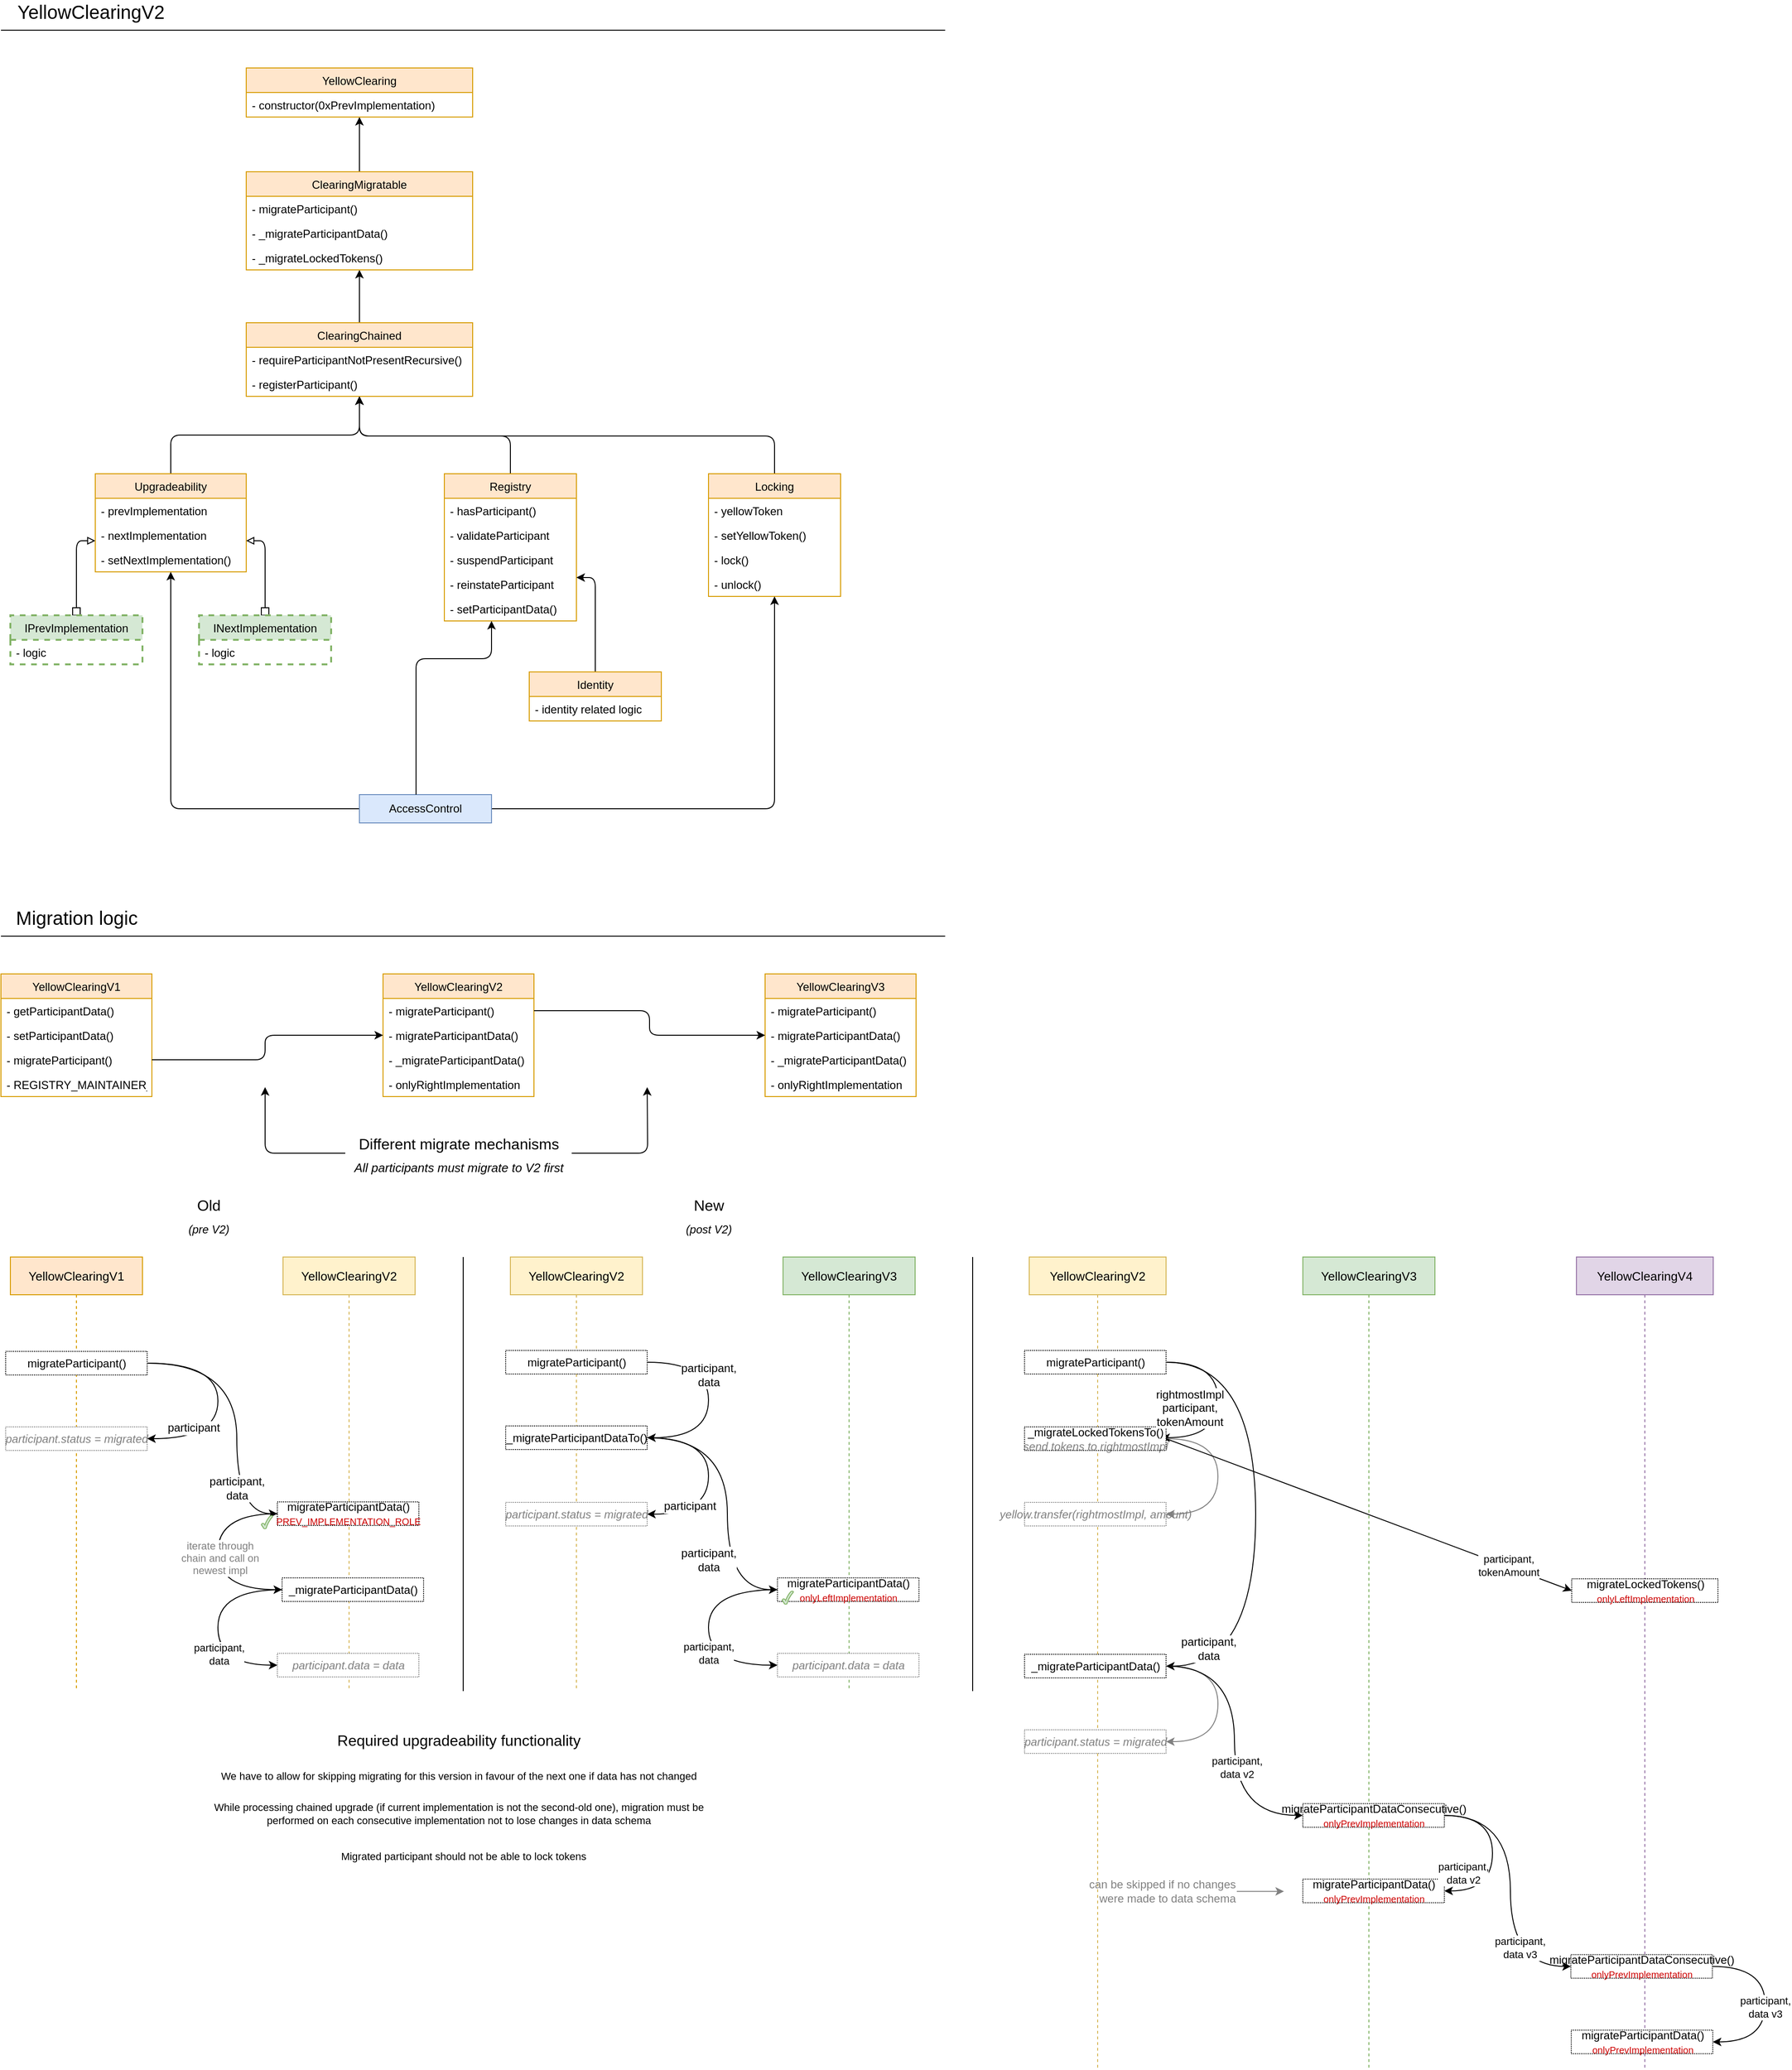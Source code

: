 <mxfile>
    <diagram id="poaGRXEQik0mPC6KGio3" name="Page-1">
        <mxGraphModel dx="1383" dy="843" grid="1" gridSize="10" guides="1" tooltips="1" connect="1" arrows="1" fold="1" page="1" pageScale="1" pageWidth="827" pageHeight="1169" math="0" shadow="0">
            <root>
                <mxCell id="0"/>
                <mxCell id="1" parent="0"/>
                <mxCell id="48" style="edgeStyle=orthogonalEdgeStyle;html=1;startArrow=none;startFill=0;endArrow=classic;endFill=1;" parent="1" source="9" target="22" edge="1">
                    <mxGeometry relative="1" as="geometry"/>
                </mxCell>
                <mxCell id="9" value="Upgradeability" style="swimlane;fontStyle=0;childLayout=stackLayout;horizontal=1;startSize=26;fillColor=#ffe6cc;horizontalStack=0;resizeParent=1;resizeParentMax=0;resizeLast=0;collapsible=1;marginBottom=0;strokeColor=#d79b00;swimlaneFillColor=default;" parent="1" vertex="1">
                    <mxGeometry x="100" y="510" width="160" height="104" as="geometry"/>
                </mxCell>
                <mxCell id="51" value="- prevImplementation" style="text;strokeColor=none;fillColor=none;align=left;verticalAlign=top;spacingLeft=4;spacingRight=4;overflow=hidden;rotatable=0;points=[[0,0.5],[1,0.5]];portConstraint=eastwest;" parent="9" vertex="1">
                    <mxGeometry y="26" width="160" height="26" as="geometry"/>
                </mxCell>
                <mxCell id="52" value="- nextImplementation" style="text;strokeColor=none;fillColor=none;align=left;verticalAlign=top;spacingLeft=4;spacingRight=4;overflow=hidden;rotatable=0;points=[[0,0.5],[1,0.5]];portConstraint=eastwest;" parent="9" vertex="1">
                    <mxGeometry y="52" width="160" height="26" as="geometry"/>
                </mxCell>
                <mxCell id="53" value="- setNextImplementation()" style="text;strokeColor=none;fillColor=none;align=left;verticalAlign=top;spacingLeft=4;spacingRight=4;overflow=hidden;rotatable=0;points=[[0,0.5],[1,0.5]];portConstraint=eastwest;" parent="9" vertex="1">
                    <mxGeometry y="78" width="160" height="26" as="geometry"/>
                </mxCell>
                <mxCell id="38" style="edgeStyle=orthogonalEdgeStyle;html=1;startArrow=box;startFill=0;endArrow=block;endFill=0;" parent="1" source="12" target="9" edge="1">
                    <mxGeometry relative="1" as="geometry">
                        <Array as="points">
                            <mxPoint x="80" y="581"/>
                            <mxPoint x="150" y="581"/>
                        </Array>
                    </mxGeometry>
                </mxCell>
                <mxCell id="12" value="IPrevImplementation" style="swimlane;fontStyle=0;childLayout=stackLayout;horizontal=1;startSize=26;fillColor=#d5e8d4;horizontalStack=0;resizeParent=1;resizeParentMax=0;resizeLast=0;collapsible=1;marginBottom=0;strokeColor=#82b366;swimlaneFillColor=default;strokeWidth=2;dashed=1;" parent="1" vertex="1">
                    <mxGeometry x="10" y="660" width="140" height="52" as="geometry"/>
                </mxCell>
                <mxCell id="13" value="- logic" style="text;strokeColor=none;fillColor=none;align=left;verticalAlign=top;spacingLeft=4;spacingRight=4;overflow=hidden;rotatable=0;points=[[0,0.5],[1,0.5]];portConstraint=eastwest;" parent="12" vertex="1">
                    <mxGeometry y="26" width="140" height="26" as="geometry"/>
                </mxCell>
                <mxCell id="50" style="edgeStyle=orthogonalEdgeStyle;html=1;startArrow=none;startFill=0;endArrow=classic;endFill=1;" parent="1" source="16" target="22" edge="1">
                    <mxGeometry relative="1" as="geometry">
                        <Array as="points">
                            <mxPoint x="820" y="470"/>
                            <mxPoint x="380" y="470"/>
                        </Array>
                    </mxGeometry>
                </mxCell>
                <mxCell id="16" value="Locking" style="swimlane;fontStyle=0;childLayout=stackLayout;horizontal=1;startSize=26;fillColor=#ffe6cc;horizontalStack=0;resizeParent=1;resizeParentMax=0;resizeLast=0;collapsible=1;marginBottom=0;strokeColor=#d79b00;swimlaneFillColor=default;" parent="1" vertex="1">
                    <mxGeometry x="750" y="510" width="140" height="130" as="geometry"/>
                </mxCell>
                <mxCell id="64" value="- yellowToken" style="text;strokeColor=none;fillColor=none;align=left;verticalAlign=top;spacingLeft=4;spacingRight=4;overflow=hidden;rotatable=0;points=[[0,0.5],[1,0.5]];portConstraint=eastwest;" parent="16" vertex="1">
                    <mxGeometry y="26" width="140" height="26" as="geometry"/>
                </mxCell>
                <mxCell id="65" value="- setYellowToken()" style="text;strokeColor=none;fillColor=none;align=left;verticalAlign=top;spacingLeft=4;spacingRight=4;overflow=hidden;rotatable=0;points=[[0,0.5],[1,0.5]];portConstraint=eastwest;" parent="16" vertex="1">
                    <mxGeometry y="52" width="140" height="26" as="geometry"/>
                </mxCell>
                <mxCell id="66" value="- lock()" style="text;strokeColor=none;fillColor=none;align=left;verticalAlign=top;spacingLeft=4;spacingRight=4;overflow=hidden;rotatable=0;points=[[0,0.5],[1,0.5]];portConstraint=eastwest;" parent="16" vertex="1">
                    <mxGeometry y="78" width="140" height="26" as="geometry"/>
                </mxCell>
                <mxCell id="67" value="- unlock()" style="text;strokeColor=none;fillColor=none;align=left;verticalAlign=top;spacingLeft=4;spacingRight=4;overflow=hidden;rotatable=0;points=[[0,0.5],[1,0.5]];portConstraint=eastwest;" parent="16" vertex="1">
                    <mxGeometry y="104" width="140" height="26" as="geometry"/>
                </mxCell>
                <mxCell id="77" style="edgeStyle=orthogonalEdgeStyle;html=1;startArrow=none;startFill=0;endArrow=classic;endFill=1;" parent="1" source="22" target="70" edge="1">
                    <mxGeometry relative="1" as="geometry"/>
                </mxCell>
                <mxCell id="22" value="ClearingChained" style="swimlane;fontStyle=0;childLayout=stackLayout;horizontal=1;startSize=26;fillColor=#ffe6cc;horizontalStack=0;resizeParent=1;resizeParentMax=0;resizeLast=0;collapsible=1;marginBottom=0;strokeColor=#d79b00;swimlaneFillColor=default;" parent="1" vertex="1">
                    <mxGeometry x="260" y="350" width="240" height="78" as="geometry"/>
                </mxCell>
                <mxCell id="68" value="- requireParticipantNotPresentRecursive()" style="text;strokeColor=none;fillColor=none;align=left;verticalAlign=top;spacingLeft=4;spacingRight=4;overflow=hidden;rotatable=0;points=[[0,0.5],[1,0.5]];portConstraint=eastwest;" parent="22" vertex="1">
                    <mxGeometry y="26" width="240" height="26" as="geometry"/>
                </mxCell>
                <mxCell id="69" value="- registerParticipant()" style="text;strokeColor=none;fillColor=none;align=left;verticalAlign=top;spacingLeft=4;spacingRight=4;overflow=hidden;rotatable=0;points=[[0,0.5],[1,0.5]];portConstraint=eastwest;" parent="22" vertex="1">
                    <mxGeometry y="52" width="240" height="26" as="geometry"/>
                </mxCell>
                <mxCell id="49" style="edgeStyle=orthogonalEdgeStyle;html=1;startArrow=none;startFill=0;endArrow=classic;endFill=1;" parent="1" source="23" target="22" edge="1">
                    <mxGeometry relative="1" as="geometry">
                        <Array as="points">
                            <mxPoint x="540" y="470"/>
                            <mxPoint x="380" y="470"/>
                        </Array>
                    </mxGeometry>
                </mxCell>
                <mxCell id="23" value="Registry" style="swimlane;fontStyle=0;childLayout=stackLayout;horizontal=1;startSize=26;fillColor=#ffe6cc;horizontalStack=0;resizeParent=1;resizeParentMax=0;resizeLast=0;collapsible=1;marginBottom=0;strokeColor=#d79b00;swimlaneFillColor=default;" parent="1" vertex="1">
                    <mxGeometry x="470" y="510" width="140" height="156" as="geometry"/>
                </mxCell>
                <mxCell id="62" value="- hasParticipant()" style="text;strokeColor=none;fillColor=none;align=left;verticalAlign=top;spacingLeft=4;spacingRight=4;overflow=hidden;rotatable=0;points=[[0,0.5],[1,0.5]];portConstraint=eastwest;" parent="23" vertex="1">
                    <mxGeometry y="26" width="140" height="26" as="geometry"/>
                </mxCell>
                <mxCell id="59" value="- validateParticipant" style="text;strokeColor=none;fillColor=none;align=left;verticalAlign=top;spacingLeft=4;spacingRight=4;overflow=hidden;rotatable=0;points=[[0,0.5],[1,0.5]];portConstraint=eastwest;" parent="23" vertex="1">
                    <mxGeometry y="52" width="140" height="26" as="geometry"/>
                </mxCell>
                <mxCell id="60" value="- suspendParticipant" style="text;strokeColor=none;fillColor=none;align=left;verticalAlign=top;spacingLeft=4;spacingRight=4;overflow=hidden;rotatable=0;points=[[0,0.5],[1,0.5]];portConstraint=eastwest;" parent="23" vertex="1">
                    <mxGeometry y="78" width="140" height="26" as="geometry"/>
                </mxCell>
                <mxCell id="61" value="- reinstateParticipant" style="text;strokeColor=none;fillColor=none;align=left;verticalAlign=top;spacingLeft=4;spacingRight=4;overflow=hidden;rotatable=0;points=[[0,0.5],[1,0.5]];portConstraint=eastwest;" parent="23" vertex="1">
                    <mxGeometry y="104" width="140" height="26" as="geometry"/>
                </mxCell>
                <mxCell id="63" value="- setParticipantData()" style="text;strokeColor=none;fillColor=none;align=left;verticalAlign=top;spacingLeft=4;spacingRight=4;overflow=hidden;rotatable=0;points=[[0,0.5],[1,0.5]];portConstraint=eastwest;" parent="23" vertex="1">
                    <mxGeometry y="130" width="140" height="26" as="geometry"/>
                </mxCell>
                <mxCell id="47" style="edgeStyle=orthogonalEdgeStyle;html=1;startArrow=none;startFill=0;endArrow=classic;endFill=1;" parent="1" source="33" target="23" edge="1">
                    <mxGeometry relative="1" as="geometry">
                        <mxPoint x="610" y="830" as="sourcePoint"/>
                        <Array as="points">
                            <mxPoint x="630" y="620"/>
                            <mxPoint x="560" y="620"/>
                        </Array>
                    </mxGeometry>
                </mxCell>
                <mxCell id="33" value="Identity" style="swimlane;fontStyle=0;childLayout=stackLayout;horizontal=1;startSize=26;fillColor=#ffe6cc;horizontalStack=0;resizeParent=1;resizeParentMax=0;resizeLast=0;collapsible=1;marginBottom=0;strokeColor=#d79b00;swimlaneFillColor=default;" parent="1" vertex="1">
                    <mxGeometry x="560" y="720" width="140" height="52" as="geometry"/>
                </mxCell>
                <mxCell id="35" value="- identity related logic" style="text;strokeColor=none;fillColor=none;align=left;verticalAlign=top;spacingLeft=4;spacingRight=4;overflow=hidden;rotatable=0;points=[[0,0.5],[1,0.5]];portConstraint=eastwest;" parent="33" vertex="1">
                    <mxGeometry y="26" width="140" height="26" as="geometry"/>
                </mxCell>
                <mxCell id="39" style="edgeStyle=orthogonalEdgeStyle;html=1;startArrow=box;startFill=0;endArrow=block;endFill=0;" parent="1" source="36" target="9" edge="1">
                    <mxGeometry relative="1" as="geometry">
                        <Array as="points">
                            <mxPoint x="280" y="581"/>
                            <mxPoint x="210" y="581"/>
                        </Array>
                    </mxGeometry>
                </mxCell>
                <mxCell id="36" value="INextImplementation" style="swimlane;fontStyle=0;childLayout=stackLayout;horizontal=1;startSize=26;fillColor=#d5e8d4;horizontalStack=0;resizeParent=1;resizeParentMax=0;resizeLast=0;collapsible=1;marginBottom=0;strokeColor=#82b366;swimlaneFillColor=default;dashed=1;strokeWidth=2;" parent="1" vertex="1">
                    <mxGeometry x="210" y="660" width="140" height="52" as="geometry"/>
                </mxCell>
                <mxCell id="37" value="- logic" style="text;strokeColor=none;fillColor=none;align=left;verticalAlign=top;spacingLeft=4;spacingRight=4;overflow=hidden;rotatable=0;points=[[0,0.5],[1,0.5]];portConstraint=eastwest;" parent="36" vertex="1">
                    <mxGeometry y="26" width="140" height="26" as="geometry"/>
                </mxCell>
                <mxCell id="42" style="edgeStyle=orthogonalEdgeStyle;html=1;startArrow=none;startFill=0;endArrow=classic;endFill=1;" parent="1" source="43" target="9" edge="1">
                    <mxGeometry relative="1" as="geometry">
                        <mxPoint x="180" y="700" as="sourcePoint"/>
                    </mxGeometry>
                </mxCell>
                <mxCell id="58" style="edgeStyle=orthogonalEdgeStyle;html=1;startArrow=none;startFill=0;endArrow=classic;endFill=1;" parent="1" source="43" target="16" edge="1">
                    <mxGeometry relative="1" as="geometry"/>
                </mxCell>
                <mxCell id="43" value="AccessControl" style="rounded=0;whiteSpace=wrap;html=1;strokeWidth=1;fillColor=#dae8fc;strokeColor=#6c8ebf;" parent="1" vertex="1">
                    <mxGeometry x="380" y="850" width="140" height="30" as="geometry"/>
                </mxCell>
                <mxCell id="55" style="edgeStyle=orthogonalEdgeStyle;html=1;startArrow=none;startFill=0;endArrow=classic;endFill=1;" parent="1" source="43" target="23" edge="1">
                    <mxGeometry relative="1" as="geometry">
                        <mxPoint x="630" y="616" as="sourcePoint"/>
                        <Array as="points">
                            <mxPoint x="440" y="706"/>
                            <mxPoint x="520" y="706"/>
                        </Array>
                    </mxGeometry>
                </mxCell>
                <mxCell id="82" style="edgeStyle=orthogonalEdgeStyle;html=1;startArrow=none;startFill=0;endArrow=classic;endFill=1;" parent="1" source="70" target="78" edge="1">
                    <mxGeometry relative="1" as="geometry"/>
                </mxCell>
                <mxCell id="70" value="ClearingMigratable" style="swimlane;fontStyle=0;childLayout=stackLayout;horizontal=1;startSize=26;fillColor=#ffe6cc;horizontalStack=0;resizeParent=1;resizeParentMax=0;resizeLast=0;collapsible=1;marginBottom=0;strokeColor=#d79b00;swimlaneFillColor=default;" parent="1" vertex="1">
                    <mxGeometry x="260" y="190" width="240" height="104" as="geometry"/>
                </mxCell>
                <mxCell id="71" value="- migrateParticipant()" style="text;strokeColor=none;fillColor=none;align=left;verticalAlign=top;spacingLeft=4;spacingRight=4;overflow=hidden;rotatable=0;points=[[0,0.5],[1,0.5]];portConstraint=eastwest;" parent="70" vertex="1">
                    <mxGeometry y="26" width="240" height="26" as="geometry"/>
                </mxCell>
                <mxCell id="72" value="- _migrateParticipantData()" style="text;strokeColor=none;fillColor=none;align=left;verticalAlign=top;spacingLeft=4;spacingRight=4;overflow=hidden;rotatable=0;points=[[0,0.5],[1,0.5]];portConstraint=eastwest;" parent="70" vertex="1">
                    <mxGeometry y="52" width="240" height="26" as="geometry"/>
                </mxCell>
                <mxCell id="76" value="- _migrateLockedTokens()" style="text;strokeColor=none;fillColor=none;align=left;verticalAlign=top;spacingLeft=4;spacingRight=4;overflow=hidden;rotatable=0;points=[[0,0.5],[1,0.5]];portConstraint=eastwest;" parent="70" vertex="1">
                    <mxGeometry y="78" width="240" height="26" as="geometry"/>
                </mxCell>
                <mxCell id="78" value="YellowClearing" style="swimlane;fontStyle=0;childLayout=stackLayout;horizontal=1;startSize=26;fillColor=#ffe6cc;horizontalStack=0;resizeParent=1;resizeParentMax=0;resizeLast=0;collapsible=1;marginBottom=0;strokeColor=#d79b00;swimlaneFillColor=default;" parent="1" vertex="1">
                    <mxGeometry x="260" y="80" width="240" height="52" as="geometry"/>
                </mxCell>
                <mxCell id="79" value="- constructor(0xPrevImplementation)" style="text;strokeColor=none;fillColor=none;align=left;verticalAlign=top;spacingLeft=4;spacingRight=4;overflow=hidden;rotatable=0;points=[[0,0.5],[1,0.5]];portConstraint=eastwest;" parent="78" vertex="1">
                    <mxGeometry y="26" width="240" height="26" as="geometry"/>
                </mxCell>
                <mxCell id="83" value="YellowClearingV1" style="swimlane;fontStyle=0;childLayout=stackLayout;horizontal=1;startSize=26;fillColor=#ffe6cc;horizontalStack=0;resizeParent=1;resizeParentMax=0;resizeLast=0;collapsible=1;marginBottom=0;strokeColor=#d79b00;swimlaneFillColor=default;" parent="1" vertex="1">
                    <mxGeometry y="1040" width="160" height="130" as="geometry"/>
                </mxCell>
                <mxCell id="103" value="- getParticipantData()" style="text;strokeColor=none;fillColor=none;align=left;verticalAlign=top;spacingLeft=4;spacingRight=4;overflow=hidden;rotatable=0;points=[[0,0.5],[1,0.5]];portConstraint=eastwest;" parent="83" vertex="1">
                    <mxGeometry y="26" width="160" height="26" as="geometry"/>
                </mxCell>
                <mxCell id="104" value="- setParticipantData()" style="text;strokeColor=none;fillColor=none;align=left;verticalAlign=top;spacingLeft=4;spacingRight=4;overflow=hidden;rotatable=0;points=[[0,0.5],[1,0.5]];portConstraint=eastwest;" parent="83" vertex="1">
                    <mxGeometry y="52" width="160" height="26" as="geometry"/>
                </mxCell>
                <mxCell id="84" value="- migrateParticipant()" style="text;strokeColor=none;fillColor=none;align=left;verticalAlign=top;spacingLeft=4;spacingRight=4;overflow=hidden;rotatable=0;points=[[0,0.5],[1,0.5]];portConstraint=eastwest;" parent="83" vertex="1">
                    <mxGeometry y="78" width="160" height="26" as="geometry"/>
                </mxCell>
                <mxCell id="116" value="- REGISTRY_MAINTAINER_ROLE" style="text;strokeColor=none;fillColor=none;align=left;verticalAlign=top;spacingLeft=4;spacingRight=4;overflow=hidden;rotatable=0;points=[[0,0.5],[1,0.5]];portConstraint=eastwest;" parent="83" vertex="1">
                    <mxGeometry y="104" width="160" height="26" as="geometry"/>
                </mxCell>
                <mxCell id="87" value="&lt;font style=&quot;font-size: 20px&quot;&gt;&lt;span&gt;YellowClearingV2&lt;/span&gt;&lt;/font&gt;" style="text;html=1;align=center;verticalAlign=middle;resizable=0;points=[];autosize=1;strokeColor=none;fillColor=none;fontStyle=0" parent="1" vertex="1">
                    <mxGeometry x="10" y="10" width="170" height="20" as="geometry"/>
                </mxCell>
                <mxCell id="88" value="&lt;span style=&quot;font-size: 20px&quot;&gt;&lt;span&gt;Migration logic&lt;/span&gt;&lt;/span&gt;" style="text;html=1;align=center;verticalAlign=middle;resizable=0;points=[];autosize=1;strokeColor=none;fillColor=none;fontStyle=0" parent="1" vertex="1">
                    <mxGeometry x="10" y="970" width="140" height="20" as="geometry"/>
                </mxCell>
                <mxCell id="91" value="YellowClearingV2" style="swimlane;fontStyle=0;childLayout=stackLayout;horizontal=1;startSize=26;fillColor=#ffe6cc;horizontalStack=0;resizeParent=1;resizeParentMax=0;resizeLast=0;collapsible=1;marginBottom=0;strokeColor=#d79b00;swimlaneFillColor=default;" parent="1" vertex="1">
                    <mxGeometry x="405" y="1040" width="160" height="130" as="geometry"/>
                </mxCell>
                <mxCell id="92" value="- migrateParticipant()" style="text;strokeColor=none;fillColor=none;align=left;verticalAlign=top;spacingLeft=4;spacingRight=4;overflow=hidden;rotatable=0;points=[[0,0.5],[1,0.5]];portConstraint=eastwest;" parent="91" vertex="1">
                    <mxGeometry y="26" width="160" height="26" as="geometry"/>
                </mxCell>
                <mxCell id="93" value="- migrateParticipantData()" style="text;strokeColor=none;fillColor=none;align=left;verticalAlign=top;spacingLeft=4;spacingRight=4;overflow=hidden;rotatable=0;points=[[0,0.5],[1,0.5]];portConstraint=eastwest;" parent="91" vertex="1">
                    <mxGeometry y="52" width="160" height="26" as="geometry"/>
                </mxCell>
                <mxCell id="96" value="- _migrateParticipantData()" style="text;strokeColor=none;fillColor=none;align=left;verticalAlign=top;spacingLeft=4;spacingRight=4;overflow=hidden;rotatable=0;points=[[0,0.5],[1,0.5]];portConstraint=eastwest;" parent="91" vertex="1">
                    <mxGeometry y="78" width="160" height="26" as="geometry"/>
                </mxCell>
                <mxCell id="114" value="- onlyRightImplementation" style="text;strokeColor=none;fillColor=none;align=left;verticalAlign=top;spacingLeft=4;spacingRight=4;overflow=hidden;rotatable=0;points=[[0,0.5],[1,0.5]];portConstraint=eastwest;" parent="91" vertex="1">
                    <mxGeometry y="104" width="160" height="26" as="geometry"/>
                </mxCell>
                <mxCell id="94" value="" style="endArrow=none;html=1;fontSize=20;" parent="1" edge="1">
                    <mxGeometry width="50" height="50" relative="1" as="geometry">
                        <mxPoint y="40" as="sourcePoint"/>
                        <mxPoint x="1000.877" y="40" as="targetPoint"/>
                    </mxGeometry>
                </mxCell>
                <mxCell id="95" value="" style="endArrow=none;html=1;fontSize=20;" parent="1" edge="1">
                    <mxGeometry width="50" height="50" relative="1" as="geometry">
                        <mxPoint y="1000" as="sourcePoint"/>
                        <mxPoint x="1000.877" y="1000" as="targetPoint"/>
                    </mxGeometry>
                </mxCell>
                <mxCell id="97" style="edgeStyle=orthogonalEdgeStyle;html=1;fontSize=20;startArrow=none;startFill=0;endArrow=classic;endFill=1;" parent="1" source="84" target="93" edge="1">
                    <mxGeometry relative="1" as="geometry">
                        <Array as="points">
                            <mxPoint x="280" y="1131"/>
                            <mxPoint x="280" y="1105"/>
                        </Array>
                    </mxGeometry>
                </mxCell>
                <mxCell id="98" value="YellowClearingV3" style="swimlane;fontStyle=0;childLayout=stackLayout;horizontal=1;startSize=26;fillColor=#ffe6cc;horizontalStack=0;resizeParent=1;resizeParentMax=0;resizeLast=0;collapsible=1;marginBottom=0;strokeColor=#d79b00;swimlaneFillColor=default;" parent="1" vertex="1">
                    <mxGeometry x="810" y="1040" width="160" height="130" as="geometry"/>
                </mxCell>
                <mxCell id="99" value="- migrateParticipant()" style="text;strokeColor=none;fillColor=none;align=left;verticalAlign=top;spacingLeft=4;spacingRight=4;overflow=hidden;rotatable=0;points=[[0,0.5],[1,0.5]];portConstraint=eastwest;" parent="98" vertex="1">
                    <mxGeometry y="26" width="160" height="26" as="geometry"/>
                </mxCell>
                <mxCell id="100" value="- migrateParticipantData()" style="text;strokeColor=none;fillColor=none;align=left;verticalAlign=top;spacingLeft=4;spacingRight=4;overflow=hidden;rotatable=0;points=[[0,0.5],[1,0.5]];portConstraint=eastwest;" parent="98" vertex="1">
                    <mxGeometry y="52" width="160" height="26" as="geometry"/>
                </mxCell>
                <mxCell id="101" value="- _migrateParticipantData()" style="text;strokeColor=none;fillColor=none;align=left;verticalAlign=top;spacingLeft=4;spacingRight=4;overflow=hidden;rotatable=0;points=[[0,0.5],[1,0.5]];portConstraint=eastwest;" parent="98" vertex="1">
                    <mxGeometry y="78" width="160" height="26" as="geometry"/>
                </mxCell>
                <mxCell id="115" value="- onlyRightImplementation" style="text;strokeColor=none;fillColor=none;align=left;verticalAlign=top;spacingLeft=4;spacingRight=4;overflow=hidden;rotatable=0;points=[[0,0.5],[1,0.5]];portConstraint=eastwest;" parent="98" vertex="1">
                    <mxGeometry y="104" width="160" height="26" as="geometry"/>
                </mxCell>
                <mxCell id="102" style="edgeStyle=orthogonalEdgeStyle;html=1;fontSize=20;startArrow=none;startFill=0;endArrow=classic;endFill=1;" parent="1" source="92" target="100" edge="1">
                    <mxGeometry relative="1" as="geometry"/>
                </mxCell>
                <mxCell id="108" style="edgeStyle=orthogonalEdgeStyle;html=1;fontSize=16;startArrow=none;startFill=0;endArrow=classic;endFill=1;" parent="1" source="107" edge="1">
                    <mxGeometry relative="1" as="geometry">
                        <mxPoint x="280" y="1160" as="targetPoint"/>
                        <Array as="points">
                            <mxPoint x="280" y="1230"/>
                            <mxPoint x="280" y="1160"/>
                        </Array>
                    </mxGeometry>
                </mxCell>
                <mxCell id="109" style="edgeStyle=orthogonalEdgeStyle;html=1;fontSize=16;startArrow=none;startFill=0;endArrow=classic;endFill=1;" parent="1" source="107" edge="1">
                    <mxGeometry relative="1" as="geometry">
                        <mxPoint x="685" y="1160" as="targetPoint"/>
                        <mxPoint x="660.0" y="1230" as="sourcePoint"/>
                    </mxGeometry>
                </mxCell>
                <mxCell id="107" value="&lt;font&gt;&lt;span style=&quot;font-size: 16px&quot;&gt;Different migrate mechanisms&lt;/span&gt;&lt;br&gt;&lt;font size=&quot;1&quot;&gt;&lt;i style=&quot;font-size: 13px&quot;&gt;All participants must migrate to V2 first&lt;/i&gt;&lt;/font&gt;&lt;br&gt;&lt;/font&gt;" style="text;html=1;align=center;verticalAlign=middle;resizable=0;points=[];autosize=1;strokeColor=none;fillColor=none;fontSize=20;" parent="1" vertex="1">
                    <mxGeometry x="365" y="1200" width="240" height="60" as="geometry"/>
                </mxCell>
                <mxCell id="117" value="&lt;font&gt;&lt;span style=&quot;font-size: 16px&quot;&gt;Old&lt;/span&gt;&lt;br&gt;&lt;font size=&quot;1&quot;&gt;&lt;i style=&quot;font-size: 12px&quot;&gt;(pre V2)&lt;/i&gt;&lt;/font&gt;&lt;br&gt;&lt;/font&gt;" style="text;html=1;align=center;verticalAlign=middle;resizable=0;points=[];autosize=1;strokeColor=none;fillColor=none;fontSize=20;" parent="1" vertex="1">
                    <mxGeometry x="190" y="1265" width="60" height="60" as="geometry"/>
                </mxCell>
                <mxCell id="119" value="&lt;font&gt;&lt;span style=&quot;font-size: 16px&quot;&gt;New&lt;/span&gt;&lt;br&gt;&lt;font size=&quot;1&quot;&gt;&lt;i style=&quot;font-size: 12px&quot;&gt;(post V2)&lt;/i&gt;&lt;/font&gt;&lt;br&gt;&lt;/font&gt;" style="text;html=1;align=center;verticalAlign=middle;resizable=0;points=[];autosize=1;strokeColor=none;fillColor=none;fontSize=20;" parent="1" vertex="1">
                    <mxGeometry x="720" y="1265" width="60" height="60" as="geometry"/>
                </mxCell>
                <mxCell id="120" value="YellowClearingV1" style="shape=umlLifeline;perimeter=lifelinePerimeter;whiteSpace=wrap;html=1;container=1;collapsible=0;recursiveResize=0;outlineConnect=0;fontSize=13;strokeWidth=1;fillColor=#ffe6cc;strokeColor=#d79b00;" parent="1" vertex="1">
                    <mxGeometry x="10" y="1340" width="140" height="460" as="geometry"/>
                </mxCell>
                <mxCell id="148" style="edgeStyle=orthogonalEdgeStyle;html=1;exitX=1;exitY=0.5;exitDx=0;exitDy=0;entryX=1;entryY=0.5;entryDx=0;entryDy=0;fontSize=12;fontColor=#808080;startArrow=none;startFill=0;endArrow=classic;endFill=1;curved=1;" parent="120" source="124" target="146" edge="1">
                    <mxGeometry relative="1" as="geometry">
                        <Array as="points">
                            <mxPoint x="220" y="112"/>
                            <mxPoint x="220" y="192"/>
                        </Array>
                    </mxGeometry>
                </mxCell>
                <mxCell id="149" value="&lt;font color=&quot;#000000&quot;&gt;participant&lt;/font&gt;" style="edgeLabel;html=1;align=center;verticalAlign=middle;resizable=0;points=[];fontSize=12;fontColor=#808080;" parent="148" vertex="1" connectable="0">
                    <mxGeometry x="0.657" y="-3" relative="1" as="geometry">
                        <mxPoint x="9" y="-9" as="offset"/>
                    </mxGeometry>
                </mxCell>
                <mxCell id="124" value="migrateParticipant()" style="html=1;fontSize=12;strokeWidth=1;dashed=1;dashPattern=1 1;" parent="120" vertex="1">
                    <mxGeometry x="-5" y="100" width="150" height="25" as="geometry"/>
                </mxCell>
                <mxCell id="146" value="&lt;i&gt;&lt;font color=&quot;#808080&quot;&gt;participant.status = migrated&lt;/font&gt;&lt;/i&gt;" style="html=1;fontSize=12;strokeWidth=1;dashed=1;dashPattern=1 1;strokeColor=#808080;" parent="120" vertex="1">
                    <mxGeometry x="-5" y="180" width="150" height="25" as="geometry"/>
                </mxCell>
                <mxCell id="121" value="YellowClearingV2" style="shape=umlLifeline;perimeter=lifelinePerimeter;whiteSpace=wrap;html=1;container=1;collapsible=0;recursiveResize=0;outlineConnect=0;fontSize=13;strokeWidth=1;fillColor=#fff2cc;strokeColor=#d6b656;" parent="1" vertex="1">
                    <mxGeometry x="299" y="1340" width="140" height="460" as="geometry"/>
                </mxCell>
                <mxCell id="161" style="edgeStyle=orthogonalEdgeStyle;curved=1;html=1;exitX=0;exitY=0.5;exitDx=0;exitDy=0;entryX=0;entryY=0.5;entryDx=0;entryDy=0;fontSize=11;fontColor=#000000;startArrow=none;startFill=0;endArrow=classic;endFill=1;" parent="121" source="125" target="160" edge="1">
                    <mxGeometry relative="1" as="geometry">
                        <Array as="points">
                            <mxPoint x="-69" y="272"/>
                            <mxPoint x="-69" y="352"/>
                        </Array>
                    </mxGeometry>
                </mxCell>
                <mxCell id="162" value="&lt;font color=&quot;#808080&quot;&gt;iterate through&lt;br&gt;chain and call on&lt;br&gt;newest impl&lt;/font&gt;" style="edgeLabel;html=1;align=center;verticalAlign=middle;resizable=0;points=[];fontSize=11;fontColor=#000000;" parent="161" vertex="1" connectable="0">
                    <mxGeometry x="-0.109" y="2" relative="1" as="geometry">
                        <mxPoint y="16" as="offset"/>
                    </mxGeometry>
                </mxCell>
                <mxCell id="125" value="migrateParticipantData()&lt;br style=&quot;font-size: 11px&quot;&gt;&lt;font size=&quot;1&quot; color=&quot;#cc0000&quot;&gt;PREV_IMPLEMENTATION_ROLE&lt;/font&gt;" style="html=1;fontSize=12;strokeWidth=1;dashed=1;dashPattern=1 1;" parent="121" vertex="1">
                    <mxGeometry x="-6" y="259.5" width="150" height="25" as="geometry"/>
                </mxCell>
                <mxCell id="152" value="&lt;i&gt;&lt;font color=&quot;#808080&quot;&gt;participant.data = data&lt;/font&gt;&lt;/i&gt;" style="html=1;fontSize=12;strokeWidth=1;dashed=1;dashPattern=1 1;strokeColor=#808080;" parent="121" vertex="1">
                    <mxGeometry x="-6" y="420" width="150" height="25" as="geometry"/>
                </mxCell>
                <mxCell id="163" style="edgeStyle=orthogonalEdgeStyle;curved=1;html=1;exitX=0;exitY=0.5;exitDx=0;exitDy=0;entryX=0;entryY=0.5;entryDx=0;entryDy=0;fontSize=11;fontColor=#808080;startArrow=none;startFill=0;endArrow=classic;endFill=1;" parent="121" source="160" target="152" edge="1">
                    <mxGeometry relative="1" as="geometry">
                        <Array as="points">
                            <mxPoint x="-69" y="352"/>
                            <mxPoint x="-69" y="432"/>
                        </Array>
                    </mxGeometry>
                </mxCell>
                <mxCell id="164" value="&lt;font color=&quot;#000000&quot;&gt;participant,&lt;br&gt;data&lt;/font&gt;" style="edgeLabel;html=1;align=center;verticalAlign=middle;resizable=0;points=[];fontSize=11;fontColor=#808080;" parent="163" vertex="1" connectable="0">
                    <mxGeometry x="0.101" y="1" relative="1" as="geometry">
                        <mxPoint y="20" as="offset"/>
                    </mxGeometry>
                </mxCell>
                <mxCell id="160" value="_migrateParticipantData()" style="html=1;fontSize=12;strokeWidth=1;dashed=1;dashPattern=1 1;" parent="121" vertex="1">
                    <mxGeometry x="-1" y="340" width="150" height="25" as="geometry"/>
                </mxCell>
                <mxCell id="122" value="YellowClearingV3" style="shape=umlLifeline;perimeter=lifelinePerimeter;whiteSpace=wrap;html=1;container=1;collapsible=0;recursiveResize=0;outlineConnect=0;fontSize=13;strokeWidth=1;fillColor=#d5e8d4;strokeColor=#82b366;" parent="1" vertex="1">
                    <mxGeometry x="829" y="1340" width="140" height="460" as="geometry"/>
                </mxCell>
                <mxCell id="157" style="edgeStyle=orthogonalEdgeStyle;curved=1;html=1;exitX=0;exitY=0.5;exitDx=0;exitDy=0;entryX=0;entryY=0.5;entryDx=0;entryDy=0;fontSize=11;fontColor=#CC0000;startArrow=none;startFill=0;endArrow=classic;endFill=1;" parent="122" source="140" target="156" edge="1">
                    <mxGeometry relative="1" as="geometry">
                        <Array as="points">
                            <mxPoint x="-79" y="353"/>
                            <mxPoint x="-79" y="433"/>
                        </Array>
                    </mxGeometry>
                </mxCell>
                <mxCell id="158" value="&lt;font color=&quot;#000000&quot;&gt;participant,&lt;br&gt;data&lt;/font&gt;" style="edgeLabel;html=1;align=center;verticalAlign=middle;resizable=0;points=[];fontSize=11;fontColor=#CC0000;" parent="157" vertex="1" connectable="0">
                    <mxGeometry x="0.028" y="1" relative="1" as="geometry">
                        <mxPoint x="-1" y="24" as="offset"/>
                    </mxGeometry>
                </mxCell>
                <mxCell id="140" value="migrateParticipantData()&lt;br&gt;&lt;font color=&quot;#cc0000&quot; style=&quot;font-size: 10px&quot;&gt;onlyLeftImplementation&lt;/font&gt;" style="html=1;fontSize=12;strokeWidth=1;dashed=1;dashPattern=1 1;" parent="122" vertex="1">
                    <mxGeometry x="-5.9" y="340" width="150" height="25" as="geometry"/>
                </mxCell>
                <mxCell id="156" value="&lt;i&gt;&lt;font color=&quot;#808080&quot;&gt;participant.data = data&lt;/font&gt;&lt;/i&gt;" style="html=1;fontSize=12;strokeWidth=1;dashed=1;dashPattern=1 1;strokeColor=#808080;" parent="122" vertex="1">
                    <mxGeometry x="-5.9" y="420" width="150" height="25" as="geometry"/>
                </mxCell>
                <mxCell id="131" value="YellowClearingV2" style="shape=umlLifeline;perimeter=lifelinePerimeter;whiteSpace=wrap;html=1;container=1;collapsible=0;recursiveResize=0;outlineConnect=0;fontSize=13;strokeWidth=1;fillColor=#fff2cc;strokeColor=#d6b656;" parent="1" vertex="1">
                    <mxGeometry x="540" y="1340" width="140" height="460" as="geometry"/>
                </mxCell>
                <mxCell id="135" style="edgeStyle=orthogonalEdgeStyle;html=1;fontSize=10;fontColor=#CC0000;startArrow=none;startFill=0;endArrow=classic;endFill=1;entryX=1;entryY=0.5;entryDx=0;entryDy=0;exitX=1;exitY=0.5;exitDx=0;exitDy=0;curved=1;" parent="131" source="132" target="134" edge="1">
                    <mxGeometry relative="1" as="geometry">
                        <Array as="points">
                            <mxPoint x="210" y="112"/>
                            <mxPoint x="210" y="192"/>
                        </Array>
                    </mxGeometry>
                </mxCell>
                <mxCell id="143" value="&lt;font style=&quot;font-size: 12px&quot; color=&quot;#000000&quot;&gt;participant,&lt;br&gt;data&lt;br&gt;&lt;/font&gt;" style="edgeLabel;html=1;align=center;verticalAlign=middle;resizable=0;points=[];fontSize=10;fontColor=#CC0000;" parent="135" vertex="1" connectable="0">
                    <mxGeometry x="0.003" relative="1" as="geometry">
                        <mxPoint y="-27" as="offset"/>
                    </mxGeometry>
                </mxCell>
                <mxCell id="132" value="migrateParticipant()" style="html=1;fontSize=12;strokeWidth=1;dashed=1;dashPattern=1 1;" parent="131" vertex="1">
                    <mxGeometry x="-5" y="99" width="150" height="25" as="geometry"/>
                </mxCell>
                <mxCell id="139" style="edgeStyle=orthogonalEdgeStyle;curved=1;html=1;entryX=1;entryY=0.5;entryDx=0;entryDy=0;fontSize=10;fontColor=#CC0000;startArrow=none;startFill=0;endArrow=classic;endFill=1;exitX=1;exitY=0.5;exitDx=0;exitDy=0;" parent="131" source="134" target="136" edge="1">
                    <mxGeometry relative="1" as="geometry">
                        <Array as="points">
                            <mxPoint x="210" y="192"/>
                            <mxPoint x="210" y="273"/>
                        </Array>
                    </mxGeometry>
                </mxCell>
                <mxCell id="145" value="participant" style="edgeLabel;html=1;align=center;verticalAlign=middle;resizable=0;points=[];fontSize=12;fontColor=#000000;" parent="139" vertex="1" connectable="0">
                    <mxGeometry x="0.572" y="-9" relative="1" as="geometry">
                        <mxPoint as="offset"/>
                    </mxGeometry>
                </mxCell>
                <mxCell id="134" value="_migrateParticipantDataTo()" style="html=1;fontSize=12;strokeWidth=1;dashed=1;dashPattern=1 1;" parent="131" vertex="1">
                    <mxGeometry x="-5" y="179" width="150" height="25" as="geometry"/>
                </mxCell>
                <mxCell id="136" value="&lt;i&gt;&lt;font color=&quot;#808080&quot;&gt;participant.status = migrated&lt;/font&gt;&lt;/i&gt;" style="html=1;fontSize=12;strokeWidth=1;dashed=1;dashPattern=1 1;strokeColor=#808080;" parent="131" vertex="1">
                    <mxGeometry x="-5" y="260" width="150" height="25" as="geometry"/>
                </mxCell>
                <mxCell id="141" style="edgeStyle=orthogonalEdgeStyle;curved=1;html=1;exitX=1;exitY=0.5;exitDx=0;exitDy=0;entryX=0;entryY=0.5;entryDx=0;entryDy=0;fontSize=10;fontColor=#CC0000;startArrow=none;startFill=0;endArrow=classic;endFill=1;" parent="1" source="134" target="140" edge="1">
                    <mxGeometry relative="1" as="geometry">
                        <Array as="points">
                            <mxPoint x="770" y="1532"/>
                            <mxPoint x="770" y="1693"/>
                        </Array>
                    </mxGeometry>
                </mxCell>
                <mxCell id="144" value="participant,&lt;br&gt;data" style="edgeLabel;html=1;align=center;verticalAlign=middle;resizable=0;points=[];fontSize=12;fontColor=#000000;" parent="141" vertex="1" connectable="0">
                    <mxGeometry x="0.189" y="-1" relative="1" as="geometry">
                        <mxPoint x="-19" y="36" as="offset"/>
                    </mxGeometry>
                </mxCell>
                <mxCell id="142" value="" style="verticalLabelPosition=bottom;verticalAlign=top;html=1;shape=mxgraph.basic.tick;fontSize=10;strokeWidth=1;fillColor=#d5e8d4;strokeColor=#82b366;" parent="1" vertex="1">
                    <mxGeometry x="828.1" y="1694" width="11.9" height="14" as="geometry"/>
                </mxCell>
                <mxCell id="150" style="edgeStyle=orthogonalEdgeStyle;curved=1;html=1;exitX=1;exitY=0.5;exitDx=0;exitDy=0;entryX=0;entryY=0.5;entryDx=0;entryDy=0;fontSize=12;fontColor=#000000;startArrow=none;startFill=0;endArrow=classic;endFill=1;" parent="1" source="124" target="125" edge="1">
                    <mxGeometry relative="1" as="geometry">
                        <Array as="points">
                            <mxPoint x="250" y="1452"/>
                            <mxPoint x="250" y="1612"/>
                        </Array>
                    </mxGeometry>
                </mxCell>
                <mxCell id="151" value="participant,&lt;br&gt;data" style="edgeLabel;html=1;align=center;verticalAlign=middle;resizable=0;points=[];fontSize=12;fontColor=#000000;" parent="150" vertex="1" connectable="0">
                    <mxGeometry x="0.337" y="-2" relative="1" as="geometry">
                        <mxPoint x="2" y="28" as="offset"/>
                    </mxGeometry>
                </mxCell>
                <mxCell id="155" value="" style="verticalLabelPosition=bottom;verticalAlign=top;html=1;shape=mxgraph.basic.tick;fontSize=10;strokeWidth=1;fillColor=#d5e8d4;strokeColor=#82b366;" parent="1" vertex="1">
                    <mxGeometry x="276.05" y="1614" width="11.9" height="14" as="geometry"/>
                </mxCell>
                <mxCell id="165" value="We have to allow for skipping migrating for this version in favour of the next one if data has not changed" style="text;html=1;align=center;verticalAlign=middle;resizable=0;points=[];autosize=1;strokeColor=none;fillColor=none;fontSize=11;fontColor=#000000;" parent="1" vertex="1">
                    <mxGeometry x="225" y="1880" width="520" height="20" as="geometry"/>
                </mxCell>
                <mxCell id="166" value="While processing chained upgrade (if current implementation is not the second-old one), migration must be&lt;br&gt;performed on each consecutive implementation not to lose changes in data schema" style="text;html=1;align=center;verticalAlign=middle;resizable=0;points=[];autosize=1;strokeColor=none;fillColor=none;fontSize=11;fontColor=#000000;" parent="1" vertex="1">
                    <mxGeometry x="220" y="1915" width="530" height="30" as="geometry"/>
                </mxCell>
                <mxCell id="167" value="&lt;font&gt;&lt;span style=&quot;font-size: 16px&quot;&gt;Required upgradeability functionality&lt;/span&gt;&lt;br&gt;&lt;/font&gt;" style="text;html=1;align=center;verticalAlign=middle;resizable=0;points=[];autosize=1;strokeColor=none;fillColor=none;fontSize=20;" parent="1" vertex="1">
                    <mxGeometry x="350" y="1835" width="270" height="30" as="geometry"/>
                </mxCell>
                <mxCell id="168" value="YellowClearingV3" style="shape=umlLifeline;perimeter=lifelinePerimeter;whiteSpace=wrap;html=1;container=1;collapsible=0;recursiveResize=0;outlineConnect=0;fontSize=13;strokeWidth=1;fillColor=#d5e8d4;strokeColor=#82b366;" vertex="1" parent="1">
                    <mxGeometry x="1380" y="1340" width="140" height="860" as="geometry"/>
                </mxCell>
                <mxCell id="188" value="migrateParticipantData()&lt;br&gt;&lt;font color=&quot;#cc0000&quot; style=&quot;font-size: 10px&quot;&gt;onlyPrevImplementation&lt;/font&gt;" style="html=1;fontSize=12;strokeWidth=1;dashed=1;dashPattern=1 1;" vertex="1" parent="168">
                    <mxGeometry x="-9.237e-14" y="659.22" width="150" height="25" as="geometry"/>
                </mxCell>
                <mxCell id="204" style="edgeStyle=orthogonalEdgeStyle;curved=1;html=1;exitX=1;exitY=0.5;exitDx=0;exitDy=0;entryX=1;entryY=0.5;entryDx=0;entryDy=0;" edge="1" parent="168" source="193" target="188">
                    <mxGeometry relative="1" as="geometry">
                        <Array as="points">
                            <mxPoint x="201" y="592.22"/>
                            <mxPoint x="201" y="672.22"/>
                        </Array>
                    </mxGeometry>
                </mxCell>
                <mxCell id="193" value="migrateParticipantDataConsecutive()&lt;br&gt;&lt;span style=&quot;color: rgb(204 , 0 , 0) ; font-size: 10px&quot;&gt;onlyPrevImplementation&lt;/span&gt;" style="html=1;fontSize=12;strokeWidth=1;dashed=1;dashPattern=1 1;" vertex="1" parent="168">
                    <mxGeometry x="-9.237e-14" y="579.22" width="150" height="25" as="geometry"/>
                </mxCell>
                <mxCell id="173" value="YellowClearingV2" style="shape=umlLifeline;perimeter=lifelinePerimeter;whiteSpace=wrap;html=1;container=1;collapsible=0;recursiveResize=0;outlineConnect=0;fontSize=13;strokeWidth=1;fillColor=#fff2cc;strokeColor=#d6b656;" vertex="1" parent="1">
                    <mxGeometry x="1090" y="1340" width="145" height="860" as="geometry"/>
                </mxCell>
                <mxCell id="217" style="edgeStyle=orthogonalEdgeStyle;html=1;exitX=1;exitY=0.5;exitDx=0;exitDy=0;entryX=1;entryY=0.5;entryDx=0;entryDy=0;curved=1;" edge="1" parent="173" source="176" target="214">
                    <mxGeometry relative="1" as="geometry">
                        <Array as="points">
                            <mxPoint x="240" y="112"/>
                            <mxPoint x="240" y="434"/>
                        </Array>
                    </mxGeometry>
                </mxCell>
                <mxCell id="174" style="edgeStyle=orthogonalEdgeStyle;html=1;fontSize=10;fontColor=#CC0000;startArrow=none;startFill=0;endArrow=classic;endFill=1;entryX=1;entryY=0.5;entryDx=0;entryDy=0;exitX=1;exitY=0.5;exitDx=0;exitDy=0;curved=1;" edge="1" parent="173" source="176">
                    <mxGeometry relative="1" as="geometry">
                        <Array as="points">
                            <mxPoint x="200" y="112"/>
                            <mxPoint x="200" y="192"/>
                        </Array>
                        <mxPoint x="140" y="191.5" as="targetPoint"/>
                    </mxGeometry>
                </mxCell>
                <mxCell id="175" value="&lt;font style=&quot;font-size: 12px&quot; color=&quot;#000000&quot;&gt;participant,&lt;br&gt;data&lt;br&gt;&lt;/font&gt;" style="edgeLabel;html=1;align=center;verticalAlign=middle;resizable=0;points=[];fontSize=10;fontColor=#CC0000;" vertex="1" connectable="0" parent="174">
                    <mxGeometry x="0.003" relative="1" as="geometry">
                        <mxPoint x="-10" y="260" as="offset"/>
                    </mxGeometry>
                </mxCell>
                <mxCell id="176" value="migrateParticipant()" style="html=1;fontSize=12;strokeWidth=1;dashed=1;dashPattern=1 1;" vertex="1" parent="173">
                    <mxGeometry x="-5" y="99" width="150" height="25" as="geometry"/>
                </mxCell>
                <mxCell id="227" style="edgeStyle=orthogonalEdgeStyle;curved=1;html=1;exitX=1;exitY=0.5;exitDx=0;exitDy=0;entryX=1;entryY=0.5;entryDx=0;entryDy=0;fontColor=#808080;strokeColor=#808080;" edge="1" parent="173" source="213" target="226">
                    <mxGeometry relative="1" as="geometry">
                        <Array as="points">
                            <mxPoint x="200" y="192"/>
                            <mxPoint x="200" y="272"/>
                        </Array>
                    </mxGeometry>
                </mxCell>
                <mxCell id="213" value="_migrateLockedTokensTo()&lt;br&gt;&lt;i&gt;&lt;font color=&quot;#808080&quot;&gt;send tokens to rightmostImpl&lt;/font&gt;&lt;/i&gt;" style="html=1;fontSize=12;strokeWidth=1;dashed=1;dashPattern=1 1;" vertex="1" parent="173">
                    <mxGeometry x="-5" y="180" width="150" height="25" as="geometry"/>
                </mxCell>
                <mxCell id="225" style="edgeStyle=orthogonalEdgeStyle;curved=1;html=1;exitX=1;exitY=0.5;exitDx=0;exitDy=0;entryX=1;entryY=0.5;entryDx=0;entryDy=0;fontColor=#808080;strokeColor=#808080;" edge="1" parent="173" source="214" target="223">
                    <mxGeometry relative="1" as="geometry">
                        <Array as="points">
                            <mxPoint x="200" y="433.05"/>
                            <mxPoint x="200" y="513.05"/>
                        </Array>
                    </mxGeometry>
                </mxCell>
                <mxCell id="214" value="_migrateParticipantData()" style="html=1;fontSize=12;strokeWidth=1;dashed=1;dashPattern=1 1;" vertex="1" parent="173">
                    <mxGeometry x="-5" y="421.05" width="150" height="25" as="geometry"/>
                </mxCell>
                <mxCell id="223" value="&lt;i&gt;&lt;font color=&quot;#808080&quot;&gt;participant.status = migrated&lt;/font&gt;&lt;/i&gt;" style="html=1;fontSize=12;strokeWidth=1;dashed=1;dashPattern=1 1;strokeColor=#808080;" vertex="1" parent="173">
                    <mxGeometry x="-5" y="501.05" width="150" height="25" as="geometry"/>
                </mxCell>
                <mxCell id="226" value="&lt;font color=&quot;#808080&quot;&gt;&lt;i&gt;yellow.transfer(rightmostImpl, amount)&lt;/i&gt;&lt;/font&gt;" style="html=1;fontSize=12;strokeWidth=1;dashed=1;dashPattern=1 1;strokeColor=#808080;" vertex="1" parent="173">
                    <mxGeometry x="-5" y="260" width="150" height="25" as="geometry"/>
                </mxCell>
                <mxCell id="181" value="" style="endArrow=none;html=1;" edge="1" parent="1">
                    <mxGeometry width="50" height="50" relative="1" as="geometry">
                        <mxPoint x="490" y="1800" as="sourcePoint"/>
                        <mxPoint x="490" y="1340" as="targetPoint"/>
                    </mxGeometry>
                </mxCell>
                <mxCell id="182" value="" style="endArrow=none;html=1;" edge="1" parent="1">
                    <mxGeometry width="50" height="50" relative="1" as="geometry">
                        <mxPoint x="1030" y="1800" as="sourcePoint"/>
                        <mxPoint x="1030" y="1340" as="targetPoint"/>
                    </mxGeometry>
                </mxCell>
                <mxCell id="183" value="YellowClearingV4" style="shape=umlLifeline;perimeter=lifelinePerimeter;whiteSpace=wrap;html=1;container=1;collapsible=0;recursiveResize=0;outlineConnect=0;fontSize=13;strokeWidth=1;fillColor=#e1d5e7;strokeColor=#9673a6;" vertex="1" parent="1">
                    <mxGeometry x="1670" y="1340" width="145" height="860" as="geometry"/>
                </mxCell>
                <mxCell id="196" value="migrateParticipantData()&lt;br&gt;&lt;span style=&quot;color: rgb(204 , 0 , 0) ; font-size: 10px&quot;&gt;onlyPrevImplementation&lt;/span&gt;" style="html=1;fontSize=12;strokeWidth=1;dashed=1;dashPattern=1 1;" vertex="1" parent="183">
                    <mxGeometry x="-5.45" y="819.22" width="150" height="25" as="geometry"/>
                </mxCell>
                <mxCell id="210" style="edgeStyle=orthogonalEdgeStyle;curved=1;html=1;exitX=1;exitY=0.5;exitDx=0;exitDy=0;entryX=1;entryY=0.5;entryDx=0;entryDy=0;" edge="1" parent="183" source="201" target="196">
                    <mxGeometry relative="1" as="geometry">
                        <Array as="points">
                            <mxPoint x="200" y="752.22"/>
                            <mxPoint x="200" y="832.22"/>
                        </Array>
                    </mxGeometry>
                </mxCell>
                <mxCell id="201" value="migrateParticipantDataConsecutive()&lt;br&gt;&lt;span style=&quot;color: rgb(204 , 0 , 0) ; font-size: 10px&quot;&gt;onlyPrevImplementation&lt;/span&gt;" style="html=1;fontSize=12;strokeWidth=1;dashed=1;dashPattern=1 1;" vertex="1" parent="183">
                    <mxGeometry x="-5.9" y="739.22" width="150" height="25" as="geometry"/>
                </mxCell>
                <mxCell id="215" value="migrateLockedTokens()&lt;br&gt;&lt;font color=&quot;#cc0000&quot; style=&quot;font-size: 10px&quot;&gt;onlyLeftImplementation&lt;/font&gt;" style="html=1;fontSize=12;strokeWidth=1;dashed=1;dashPattern=1 1;" vertex="1" parent="183">
                    <mxGeometry x="-5" y="341.05" width="155" height="25" as="geometry"/>
                </mxCell>
                <mxCell id="202" style="edgeStyle=orthogonalEdgeStyle;curved=1;html=1;exitX=1;exitY=0.5;exitDx=0;exitDy=0;entryX=0;entryY=0.5;entryDx=0;entryDy=0;" edge="1" parent="1" source="214" target="193">
                    <mxGeometry relative="1" as="geometry">
                        <mxPoint x="1230" y="1612.55" as="sourcePoint"/>
                    </mxGeometry>
                </mxCell>
                <mxCell id="203" value="participant,&lt;br&gt;data v2" style="edgeLabel;html=1;align=center;verticalAlign=middle;resizable=0;points=[];" vertex="1" connectable="0" parent="202">
                    <mxGeometry x="-0.004" y="-1" relative="1" as="geometry">
                        <mxPoint x="3" y="29" as="offset"/>
                    </mxGeometry>
                </mxCell>
                <mxCell id="206" style="edgeStyle=orthogonalEdgeStyle;curved=1;html=1;exitX=1;exitY=0.5;exitDx=0;exitDy=0;entryX=0;entryY=0.5;entryDx=0;entryDy=0;" edge="1" parent="1" source="193" target="201">
                    <mxGeometry relative="1" as="geometry">
                        <Array as="points">
                            <mxPoint x="1600" y="1932.22"/>
                            <mxPoint x="1600" y="2092.22"/>
                        </Array>
                    </mxGeometry>
                </mxCell>
                <mxCell id="209" value="participant,&lt;br&gt;data v3" style="edgeLabel;html=1;align=center;verticalAlign=middle;resizable=0;points=[];" vertex="1" connectable="0" parent="206">
                    <mxGeometry x="0.307" y="4" relative="1" as="geometry">
                        <mxPoint x="6" y="18" as="offset"/>
                    </mxGeometry>
                </mxCell>
                <mxCell id="207" value="participant,&lt;br&gt;data v2" style="edgeLabel;html=1;align=center;verticalAlign=middle;resizable=0;points=[];" vertex="1" connectable="0" parent="1">
                    <mxGeometry x="1550" y="1993.22" as="geometry"/>
                </mxCell>
                <mxCell id="212" value="participant,&lt;br&gt;data v3" style="edgeLabel;html=1;align=center;verticalAlign=middle;resizable=0;points=[];" vertex="1" connectable="0" parent="1">
                    <mxGeometry x="1870" y="2135" as="geometry"/>
                </mxCell>
                <mxCell id="216" style="html=1;exitX=1;exitY=0.5;exitDx=0;exitDy=0;entryX=0;entryY=0.5;entryDx=0;entryDy=0;" edge="1" parent="1" source="213" target="215">
                    <mxGeometry relative="1" as="geometry"/>
                </mxCell>
                <mxCell id="219" value="participant,&lt;br&gt;tokenAmount" style="edgeLabel;html=1;align=center;verticalAlign=middle;resizable=0;points=[];" vertex="1" connectable="0" parent="216">
                    <mxGeometry x="0.684" y="1" relative="1" as="geometry">
                        <mxPoint as="offset"/>
                    </mxGeometry>
                </mxCell>
                <mxCell id="218" value="&lt;font style=&quot;font-size: 12px&quot; color=&quot;#000000&quot;&gt;rightmostImpl&lt;br&gt;participant,&lt;br&gt;tokenAmount&lt;br&gt;&lt;/font&gt;" style="edgeLabel;html=1;align=center;verticalAlign=middle;resizable=0;points=[];fontSize=10;fontColor=#CC0000;" vertex="1" connectable="0" parent="1">
                    <mxGeometry x="1260" y="1500" as="geometry"/>
                </mxCell>
                <mxCell id="221" style="edgeStyle=orthogonalEdgeStyle;curved=1;html=1;fontColor=#808080;strokeColor=#808080;" edge="1" parent="1" source="220">
                    <mxGeometry relative="1" as="geometry">
                        <mxPoint x="1360" y="2012.22" as="targetPoint"/>
                    </mxGeometry>
                </mxCell>
                <mxCell id="220" value="can be skipped if no changes&lt;br&gt;were made to data schema" style="text;html=1;align=right;verticalAlign=middle;resizable=0;points=[];autosize=1;strokeColor=none;fillColor=none;fontColor=#808080;" vertex="1" parent="1">
                    <mxGeometry x="1140" y="1997.22" width="170" height="30" as="geometry"/>
                </mxCell>
                <mxCell id="222" value="Migrated participant should not be able to lock tokens" style="text;html=1;align=center;verticalAlign=middle;resizable=0;points=[];autosize=1;strokeColor=none;fillColor=none;fontSize=11;fontColor=#000000;" vertex="1" parent="1">
                    <mxGeometry x="350" y="1965" width="280" height="20" as="geometry"/>
                </mxCell>
            </root>
        </mxGraphModel>
    </diagram>
</mxfile>
